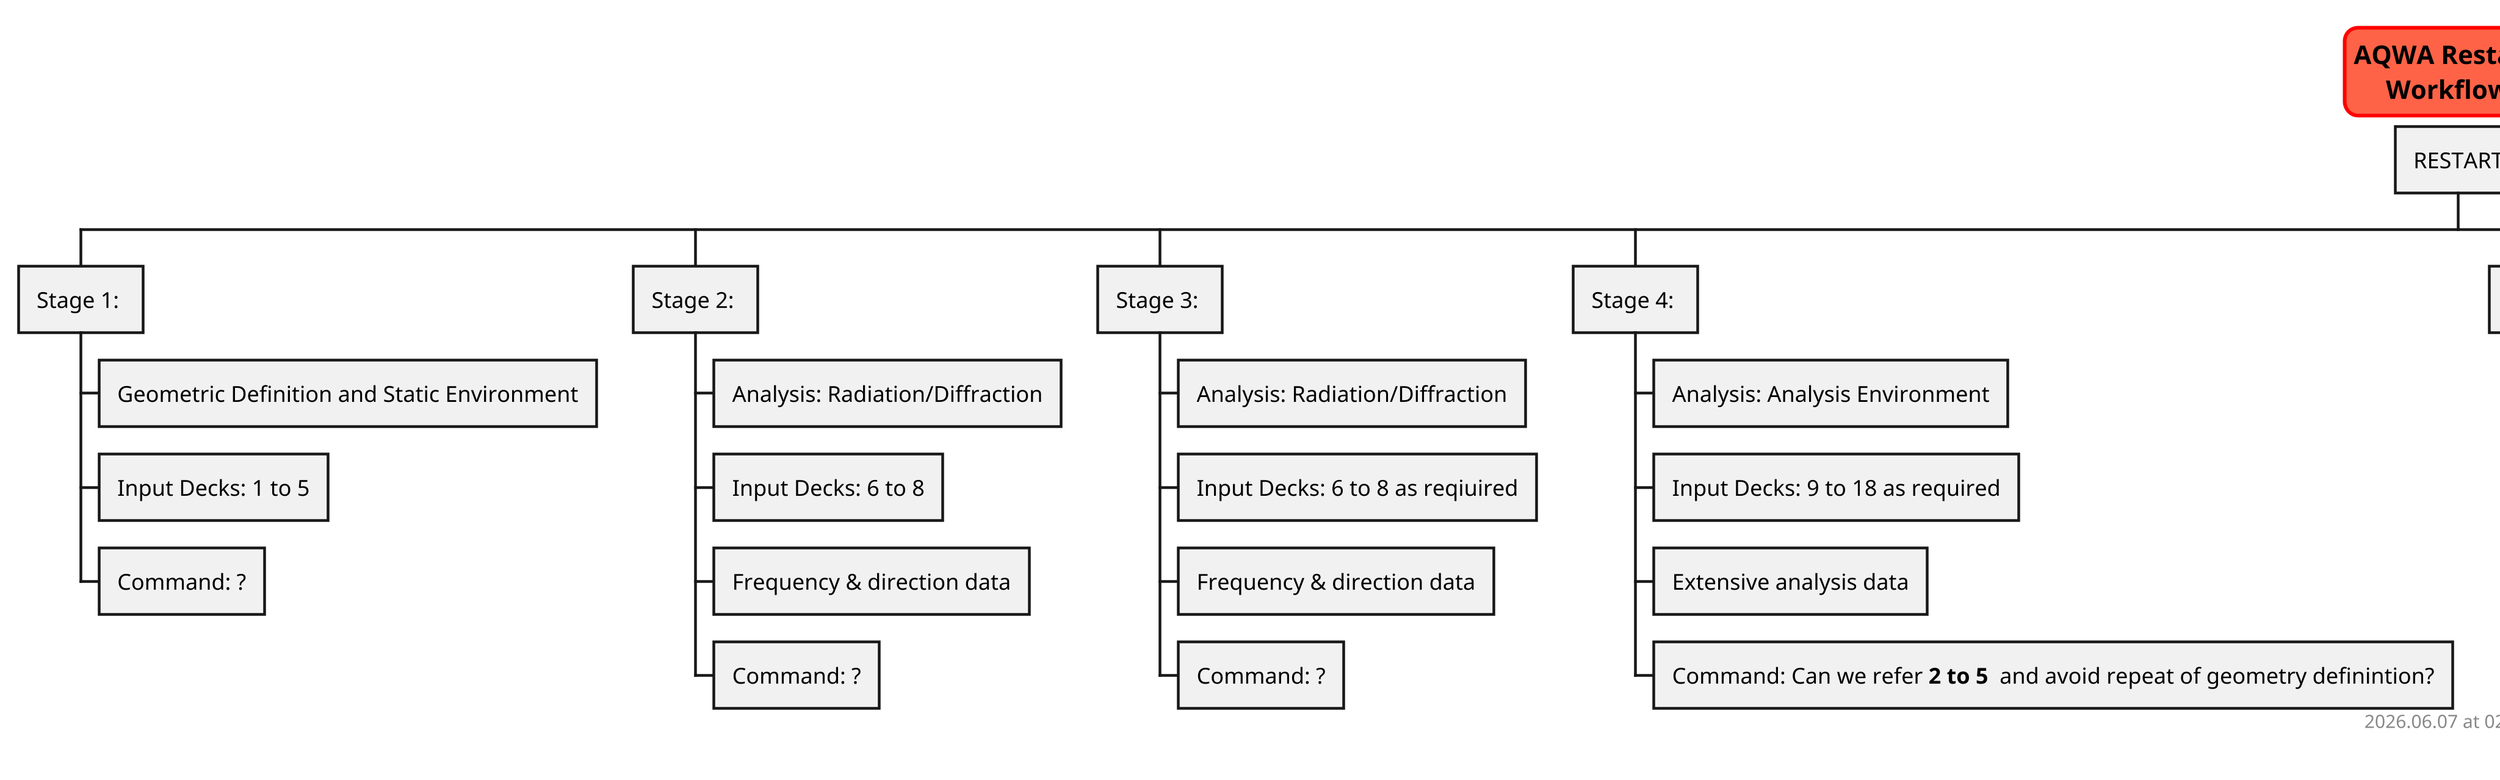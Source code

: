 @startwbs aqwa_restart
scale 3
skinparam titleBorderRoundCorner 15
skinparam titleBorderThickness 2
skinparam titleBorderColor red
skinparam titleBackgroundColor Tomato


title AQWA Restart \nWorkflow


* RESTART
    ' note right of RESTART
    '     **(IN PROGRESS)**
    '     Objective: Provide restart options with following
    '     - usage guidelines
    '     - minimum data requirements
    ' end note

** Stage 1: 
*** Geometric Definition and Static Environment
*** Input Decks: 1 to 5
*** Command: ?

** Stage 2: 
*** Analysis: Radiation/Diffraction
*** Input Decks: 6 to 8
*** Frequency & direction data
*** Command: ?

** Stage 3: 
*** Analysis: Radiation/Diffraction
*** Input Decks: 6 to 8 as reqiuired
*** Frequency & direction data
*** Command: ?

** Stage 4: 
*** Analysis: Analysis Environment
*** Input Decks: 9 to 18 as required
*** Extensive analysis data
*** Command: Can we refer **2 to 5 ** and avoid repeat of geometry definintion?

** Stage 5: 
*** Analysis: Motion Analysis and Post-processing
*** Input Decks: 9 to 18 as required
*** TBA
*** Command: ?

** Stage 6: 
*** Analysis: Post-processing of loads on TUBE elements
*** Input Decks: 21
*** Element and Nodal Loads using ENLD
*** Command: ?

** Stability
*** Mooring Data & No Load
*** Command: ?

** Equilibrium
*** Mooring Data & Wind Data
*** Command: ?

** Wave Analysis - Time Domain
*** Mooring Data & Wave Data
*** Command: ?

footer
%date("yyyy.MM.dd' at 'HH:mm")
%filename()
end footer

@endwbs
